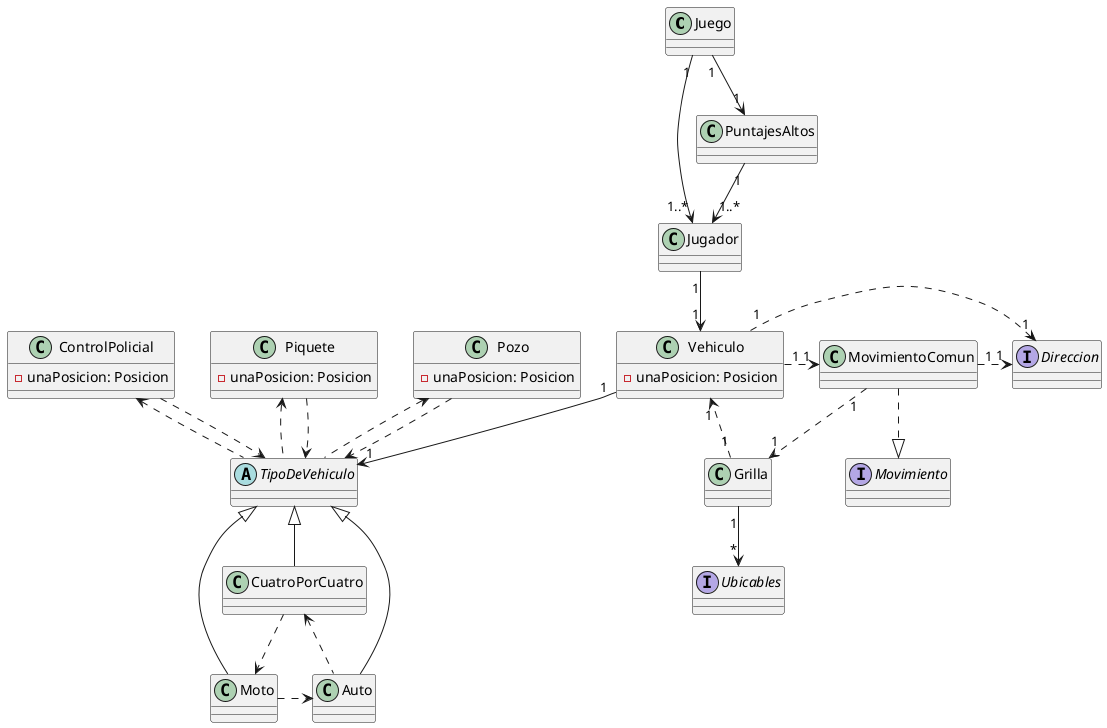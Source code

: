 @startuml
'https://plantuml.com/class-diagram

Juego "1" -d-> "1..*" Jugador
PuntajesAltos "1" -d-> "1..*" Jugador
Juego "1" -d-> "1" PuntajesAltos
Jugador "1" -d-> "1" Vehiculo

Vehiculo "1" -d-> "1" TipoDeVehiculo
'Vehiculo "1" -d-> "1" Posicion
Vehiculo "1" .r.> "1" MovimientoComun
Vehiculo "1" .r.> "1" Direccion


MovimientoComun "1" .r.> "1" Direccion
MovimientoComun "1" .d.> "1" Grilla

Grilla "1" -d-> "*" Ubicables
Grilla "1" .r.> "1" Vehiculo

TipoDeVehiculo <|-d- Auto
TipoDeVehiculo <|-d- Moto
TipoDeVehiculo <|-d- CuatroPorCuatro

'Pozo -u-> Posicion
'Piquete -u-> Posicion
'ControlPolicial -u-> Posicion


TipoDeVehiculo .u.> Pozo
TipoDeVehiculo .u.> Piquete
TipoDeVehiculo .u.> ControlPolicial

TipoDeVehiculo <.u. Pozo
TipoDeVehiculo <.u. Piquete
TipoDeVehiculo <.u. ControlPolicial


Moto .r.> Auto
Auto .l.> CuatroPorCuatro
CuatroPorCuatro ..> Moto


'SorpresaFavorable .u.|> Ubicables
'SorpresaNoFavorable .u.|> Ubicables
'CambioDeVehiculo .u.|>  Ubicables
'Pozo .u.|> Ubicables
'Piquete .u.|> Ubicables
'ControlPolicial .u.|> Ubicables
'NoObstaculo .u.|> Ubicables

'SorpresaFav -d-> Posicion
'SorpresaNoFav -d-> Posicion
'CambioDeVehiculo -d-> Posicion


'Pozo .u.|> Obstaculo
'Piquete .u.|>  Obstaculo
'NoObstaculo -d-> Posicion
'ControlPolicial .u.|>  Obstaculo
'NoObstaculo .u.|>  Obstaculo
'Obstaculo .u.|> Ubicables
'SorpresaFavorable .u.|> Sorpresa
'SorpresaNoFavorable .u.|> Sorpresa
'CambioDeVehiculo .u.|>  Sorpresa


MovimientoComun ..|> Movimiento
'interface Obstaculo {}
interface Ubicables {}
interface Movimiento {}
'interface Sorpresa {}
interface Direccion {}
abstract TipoDeVehiculo {}
class Pozo {
- unaPosicion: Posicion
}
class ControlPolicial {
- unaPosicion: Posicion
}
class Piquete {
- unaPosicion: Posicion
}
'class NoObstaculo {
'- unaPosicion: Posicion
'}
class Vehiculo {
- unaPosicion: Posicion
}







@enduml